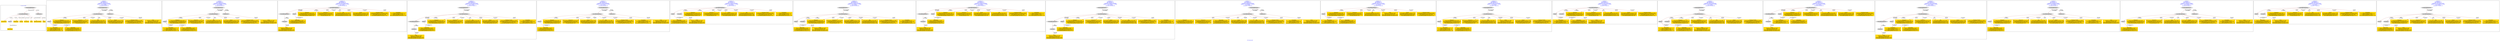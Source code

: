 digraph n0 {
fontcolor="blue"
remincross="true"
label="s22-s-moca.xml"
subgraph cluster_0 {
label="1-correct model"
n2[style="filled",color="white",fillcolor="lightgray",label="CulturalHeritageObject1"];
n3[shape="plaintext",style="filled",fillcolor="gold",label="creationDate"];
n4[style="filled",color="white",fillcolor="lightgray",label="Person1"];
n5[shape="plaintext",style="filled",fillcolor="gold",label="Dimensions"];
n6[shape="plaintext",style="filled",fillcolor="gold",label="Process"];
n7[shape="plaintext",style="filled",fillcolor="gold",label="Provenance"];
n8[shape="plaintext",style="filled",fillcolor="gold",label="title"];
n9[shape="plaintext",style="filled",fillcolor="gold",label="Assension_Number"];
n10[shape="plaintext",style="filled",fillcolor="gold",label="Artist_Name"];
n11[style="filled",color="white",fillcolor="lightgray",label="EuropeanaAggregation1"];
n12[style="filled",color="white",fillcolor="lightgray",label="WebResource1"];
n13[shape="plaintext",style="filled",fillcolor="gold",label="image"];
}
subgraph cluster_1 {
label="candidate 0\nlink coherence:1.0\nnode coherence:1.0\nconfidence:0.5429676373550832\nmapping score:0.6184892124516944\ncost:10.99942\n-precision:0.82-recall:0.82"
n15[style="filled",color="white",fillcolor="lightgray",label="CulturalHeritageObject1"];
n16[style="filled",color="white",fillcolor="lightgray",label="Person1"];
n17[style="filled",color="white",fillcolor="lightgray",label="EuropeanaAggregation1"];
n18[style="filled",color="white",fillcolor="lightgray",label="WebResource1"];
n19[shape="plaintext",style="filled",fillcolor="gold",label="Dimensions\n[CulturalHeritageObject,extent,0.782]\n[CulturalHeritageObject,accessionNumber,0.09]\n[CulturalHeritageObject,description,0.075]\n[CulturalHeritageObject,medium,0.053]"];
n20[shape="plaintext",style="filled",fillcolor="gold",label="Provenance\n[CulturalHeritageObject,provenance,0.527]\n[CulturalHeritageObject,title,0.203]\n[CulturalHeritageObject,description,0.138]\n[Concept,prefLabel,0.132]"];
n21[shape="plaintext",style="filled",fillcolor="gold",label="image\n[WebResource,classLink,0.498]\n[Document,classLink,0.428]\n[CulturalHeritageObject,provenance,0.047]\n[CulturalHeritageObject,description,0.027]"];
n22[shape="plaintext",style="filled",fillcolor="gold",label="creationDate\n[Person,dateOfDeath,0.41]\n[CulturalHeritageObject,created,0.338]\n[Person,dateOfBirth,0.136]\n[CulturalHeritageObject,provenance,0.116]"];
n23[shape="plaintext",style="filled",fillcolor="gold",label="title\n[CulturalHeritageObject,title,0.409]\n[CulturalHeritageObject,description,0.328]\n[Person,biographicalInformation,0.176]\n[CulturalHeritageObject,provenance,0.088]"];
n24[shape="plaintext",style="filled",fillcolor="gold",label="Process\n[CulturalHeritageObject,medium,0.749]\n[CulturalHeritageObject,description,0.123]\n[Person,biographicalInformation,0.068]\n[CulturalHeritageObject,title,0.06]"];
n25[shape="plaintext",style="filled",fillcolor="gold",label="Assension_Number\n[CulturalHeritageObject,provenance,0.499]\n[CulturalHeritageObject,accessionNumber,0.218]\n[CulturalHeritageObject,title,0.159]\n[CulturalHeritageObject,description,0.124]"];
n26[shape="plaintext",style="filled",fillcolor="gold",label="Artist_Name\n[Person,nameOfThePerson,0.469]\n[CulturalHeritageObject,rightsHolder,0.206]\n[CulturalHeritageObject,title,0.163]\n[CulturalHeritageObject,provenance,0.162]"];
}
subgraph cluster_2 {
label="candidate 1\nlink coherence:1.0\nnode coherence:1.0\nconfidence:0.5429676373550832\nmapping score:0.6184892124516944\ncost:10.99959\n-precision:0.82-recall:0.82"
n28[style="filled",color="white",fillcolor="lightgray",label="CulturalHeritageObject1"];
n29[style="filled",color="white",fillcolor="lightgray",label="Person1"];
n30[style="filled",color="white",fillcolor="lightgray",label="EuropeanaAggregation1"];
n31[style="filled",color="white",fillcolor="lightgray",label="WebResource2"];
n32[shape="plaintext",style="filled",fillcolor="gold",label="Dimensions\n[CulturalHeritageObject,extent,0.782]\n[CulturalHeritageObject,accessionNumber,0.09]\n[CulturalHeritageObject,description,0.075]\n[CulturalHeritageObject,medium,0.053]"];
n33[shape="plaintext",style="filled",fillcolor="gold",label="Provenance\n[CulturalHeritageObject,provenance,0.527]\n[CulturalHeritageObject,title,0.203]\n[CulturalHeritageObject,description,0.138]\n[Concept,prefLabel,0.132]"];
n34[shape="plaintext",style="filled",fillcolor="gold",label="creationDate\n[Person,dateOfDeath,0.41]\n[CulturalHeritageObject,created,0.338]\n[Person,dateOfBirth,0.136]\n[CulturalHeritageObject,provenance,0.116]"];
n35[shape="plaintext",style="filled",fillcolor="gold",label="title\n[CulturalHeritageObject,title,0.409]\n[CulturalHeritageObject,description,0.328]\n[Person,biographicalInformation,0.176]\n[CulturalHeritageObject,provenance,0.088]"];
n36[shape="plaintext",style="filled",fillcolor="gold",label="Process\n[CulturalHeritageObject,medium,0.749]\n[CulturalHeritageObject,description,0.123]\n[Person,biographicalInformation,0.068]\n[CulturalHeritageObject,title,0.06]"];
n37[shape="plaintext",style="filled",fillcolor="gold",label="Assension_Number\n[CulturalHeritageObject,provenance,0.499]\n[CulturalHeritageObject,accessionNumber,0.218]\n[CulturalHeritageObject,title,0.159]\n[CulturalHeritageObject,description,0.124]"];
n38[shape="plaintext",style="filled",fillcolor="gold",label="Artist_Name\n[Person,nameOfThePerson,0.469]\n[CulturalHeritageObject,rightsHolder,0.206]\n[CulturalHeritageObject,title,0.163]\n[CulturalHeritageObject,provenance,0.162]"];
n39[shape="plaintext",style="filled",fillcolor="gold",label="image\n[WebResource,classLink,0.498]\n[Document,classLink,0.428]\n[CulturalHeritageObject,provenance,0.047]\n[CulturalHeritageObject,description,0.027]"];
}
subgraph cluster_3 {
label="candidate 10\nlink coherence:1.0\nnode coherence:1.0\nconfidence:0.5251792267135249\nmapping score:0.6125597422378416\ncost:10.99974\n-precision:0.64-recall:0.64"
n41[style="filled",color="white",fillcolor="lightgray",label="CulturalHeritageObject1"];
n42[style="filled",color="white",fillcolor="lightgray",label="CulturalHeritageObject2"];
n43[style="filled",color="white",fillcolor="lightgray",label="Person1"];
n44[style="filled",color="white",fillcolor="lightgray",label="Document2"];
n45[shape="plaintext",style="filled",fillcolor="gold",label="Dimensions\n[CulturalHeritageObject,extent,0.782]\n[CulturalHeritageObject,accessionNumber,0.09]\n[CulturalHeritageObject,description,0.075]\n[CulturalHeritageObject,medium,0.053]"];
n46[shape="plaintext",style="filled",fillcolor="gold",label="image\n[WebResource,classLink,0.498]\n[Document,classLink,0.428]\n[CulturalHeritageObject,provenance,0.047]\n[CulturalHeritageObject,description,0.027]"];
n47[shape="plaintext",style="filled",fillcolor="gold",label="Provenance\n[CulturalHeritageObject,provenance,0.527]\n[CulturalHeritageObject,title,0.203]\n[CulturalHeritageObject,description,0.138]\n[Concept,prefLabel,0.132]"];
n48[shape="plaintext",style="filled",fillcolor="gold",label="title\n[CulturalHeritageObject,title,0.409]\n[CulturalHeritageObject,description,0.328]\n[Person,biographicalInformation,0.176]\n[CulturalHeritageObject,provenance,0.088]"];
n49[shape="plaintext",style="filled",fillcolor="gold",label="Process\n[CulturalHeritageObject,medium,0.749]\n[CulturalHeritageObject,description,0.123]\n[Person,biographicalInformation,0.068]\n[CulturalHeritageObject,title,0.06]"];
n50[shape="plaintext",style="filled",fillcolor="gold",label="Assension_Number\n[CulturalHeritageObject,provenance,0.499]\n[CulturalHeritageObject,accessionNumber,0.218]\n[CulturalHeritageObject,title,0.159]\n[CulturalHeritageObject,description,0.124]"];
n51[shape="plaintext",style="filled",fillcolor="gold",label="creationDate\n[Person,dateOfDeath,0.41]\n[CulturalHeritageObject,created,0.338]\n[Person,dateOfBirth,0.136]\n[CulturalHeritageObject,provenance,0.116]"];
n52[shape="plaintext",style="filled",fillcolor="gold",label="Artist_Name\n[Person,nameOfThePerson,0.469]\n[CulturalHeritageObject,rightsHolder,0.206]\n[CulturalHeritageObject,title,0.163]\n[CulturalHeritageObject,provenance,0.162]"];
}
subgraph cluster_4 {
label="candidate 11\nlink coherence:1.0\nnode coherence:1.0\nconfidence:0.5251792267135249\nmapping score:0.6125597422378416\ncost:11.99956\n-precision:0.67-recall:0.73"
n54[style="filled",color="white",fillcolor="lightgray",label="CulturalHeritageObject1"];
n55[style="filled",color="white",fillcolor="lightgray",label="CulturalHeritageObject2"];
n56[style="filled",color="white",fillcolor="lightgray",label="Person1"];
n57[style="filled",color="white",fillcolor="lightgray",label="Document2"];
n58[style="filled",color="white",fillcolor="lightgray",label="EuropeanaAggregation1"];
n59[shape="plaintext",style="filled",fillcolor="gold",label="Dimensions\n[CulturalHeritageObject,extent,0.782]\n[CulturalHeritageObject,accessionNumber,0.09]\n[CulturalHeritageObject,description,0.075]\n[CulturalHeritageObject,medium,0.053]"];
n60[shape="plaintext",style="filled",fillcolor="gold",label="image\n[WebResource,classLink,0.498]\n[Document,classLink,0.428]\n[CulturalHeritageObject,provenance,0.047]\n[CulturalHeritageObject,description,0.027]"];
n61[shape="plaintext",style="filled",fillcolor="gold",label="Provenance\n[CulturalHeritageObject,provenance,0.527]\n[CulturalHeritageObject,title,0.203]\n[CulturalHeritageObject,description,0.138]\n[Concept,prefLabel,0.132]"];
n62[shape="plaintext",style="filled",fillcolor="gold",label="title\n[CulturalHeritageObject,title,0.409]\n[CulturalHeritageObject,description,0.328]\n[Person,biographicalInformation,0.176]\n[CulturalHeritageObject,provenance,0.088]"];
n63[shape="plaintext",style="filled",fillcolor="gold",label="Process\n[CulturalHeritageObject,medium,0.749]\n[CulturalHeritageObject,description,0.123]\n[Person,biographicalInformation,0.068]\n[CulturalHeritageObject,title,0.06]"];
n64[shape="plaintext",style="filled",fillcolor="gold",label="Assension_Number\n[CulturalHeritageObject,provenance,0.499]\n[CulturalHeritageObject,accessionNumber,0.218]\n[CulturalHeritageObject,title,0.159]\n[CulturalHeritageObject,description,0.124]"];
n65[shape="plaintext",style="filled",fillcolor="gold",label="creationDate\n[Person,dateOfDeath,0.41]\n[CulturalHeritageObject,created,0.338]\n[Person,dateOfBirth,0.136]\n[CulturalHeritageObject,provenance,0.116]"];
n66[shape="plaintext",style="filled",fillcolor="gold",label="Artist_Name\n[Person,nameOfThePerson,0.469]\n[CulturalHeritageObject,rightsHolder,0.206]\n[CulturalHeritageObject,title,0.163]\n[CulturalHeritageObject,provenance,0.162]"];
}
subgraph cluster_5 {
label="candidate 12\nlink coherence:1.0\nnode coherence:1.0\nconfidence:0.5238755363430081\nmapping score:0.6121251787810027\ncost:10.99942\n-precision:0.82-recall:0.82"
n68[style="filled",color="white",fillcolor="lightgray",label="CulturalHeritageObject1"];
n69[style="filled",color="white",fillcolor="lightgray",label="Person1"];
n70[style="filled",color="white",fillcolor="lightgray",label="EuropeanaAggregation1"];
n71[style="filled",color="white",fillcolor="lightgray",label="WebResource1"];
n72[shape="plaintext",style="filled",fillcolor="gold",label="Dimensions\n[CulturalHeritageObject,extent,0.782]\n[CulturalHeritageObject,accessionNumber,0.09]\n[CulturalHeritageObject,description,0.075]\n[CulturalHeritageObject,medium,0.053]"];
n73[shape="plaintext",style="filled",fillcolor="gold",label="Provenance\n[CulturalHeritageObject,provenance,0.527]\n[CulturalHeritageObject,title,0.203]\n[CulturalHeritageObject,description,0.138]\n[Concept,prefLabel,0.132]"];
n74[shape="plaintext",style="filled",fillcolor="gold",label="image\n[WebResource,classLink,0.498]\n[Document,classLink,0.428]\n[CulturalHeritageObject,provenance,0.047]\n[CulturalHeritageObject,description,0.027]"];
n75[shape="plaintext",style="filled",fillcolor="gold",label="Process\n[CulturalHeritageObject,medium,0.749]\n[CulturalHeritageObject,description,0.123]\n[Person,biographicalInformation,0.068]\n[CulturalHeritageObject,title,0.06]"];
n76[shape="plaintext",style="filled",fillcolor="gold",label="title\n[CulturalHeritageObject,title,0.409]\n[CulturalHeritageObject,description,0.328]\n[Person,biographicalInformation,0.176]\n[CulturalHeritageObject,provenance,0.088]"];
n77[shape="plaintext",style="filled",fillcolor="gold",label="Assension_Number\n[CulturalHeritageObject,provenance,0.499]\n[CulturalHeritageObject,accessionNumber,0.218]\n[CulturalHeritageObject,title,0.159]\n[CulturalHeritageObject,description,0.124]"];
n78[shape="plaintext",style="filled",fillcolor="gold",label="creationDate\n[Person,dateOfDeath,0.41]\n[CulturalHeritageObject,created,0.338]\n[Person,dateOfBirth,0.136]\n[CulturalHeritageObject,provenance,0.116]"];
n79[shape="plaintext",style="filled",fillcolor="gold",label="Artist_Name\n[Person,nameOfThePerson,0.469]\n[CulturalHeritageObject,rightsHolder,0.206]\n[CulturalHeritageObject,title,0.163]\n[CulturalHeritageObject,provenance,0.162]"];
}
subgraph cluster_6 {
label="candidate 13\nlink coherence:1.0\nnode coherence:1.0\nconfidence:0.5150451513458683\nmapping score:0.6091817171152895\ncost:9.99974\n-precision:0.6-recall:0.55"
n81[style="filled",color="white",fillcolor="lightgray",label="CulturalHeritageObject1"];
n82[style="filled",color="white",fillcolor="lightgray",label="Person1"];
n83[style="filled",color="white",fillcolor="lightgray",label="Document1"];
n84[shape="plaintext",style="filled",fillcolor="gold",label="Dimensions\n[CulturalHeritageObject,extent,0.782]\n[CulturalHeritageObject,accessionNumber,0.09]\n[CulturalHeritageObject,description,0.075]\n[CulturalHeritageObject,medium,0.053]"];
n85[shape="plaintext",style="filled",fillcolor="gold",label="Provenance\n[CulturalHeritageObject,provenance,0.527]\n[CulturalHeritageObject,title,0.203]\n[CulturalHeritageObject,description,0.138]\n[Concept,prefLabel,0.132]"];
n86[shape="plaintext",style="filled",fillcolor="gold",label="image\n[WebResource,classLink,0.498]\n[Document,classLink,0.428]\n[CulturalHeritageObject,provenance,0.047]\n[CulturalHeritageObject,description,0.027]"];
n87[shape="plaintext",style="filled",fillcolor="gold",label="Process\n[CulturalHeritageObject,medium,0.749]\n[CulturalHeritageObject,description,0.123]\n[Person,biographicalInformation,0.068]\n[CulturalHeritageObject,title,0.06]"];
n88[shape="plaintext",style="filled",fillcolor="gold",label="title\n[CulturalHeritageObject,title,0.409]\n[CulturalHeritageObject,description,0.328]\n[Person,biographicalInformation,0.176]\n[CulturalHeritageObject,provenance,0.088]"];
n89[shape="plaintext",style="filled",fillcolor="gold",label="Assension_Number\n[CulturalHeritageObject,provenance,0.499]\n[CulturalHeritageObject,accessionNumber,0.218]\n[CulturalHeritageObject,title,0.159]\n[CulturalHeritageObject,description,0.124]"];
n90[shape="plaintext",style="filled",fillcolor="gold",label="creationDate\n[Person,dateOfDeath,0.41]\n[CulturalHeritageObject,created,0.338]\n[Person,dateOfBirth,0.136]\n[CulturalHeritageObject,provenance,0.116]"];
n91[shape="plaintext",style="filled",fillcolor="gold",label="Artist_Name\n[Person,nameOfThePerson,0.469]\n[CulturalHeritageObject,rightsHolder,0.206]\n[CulturalHeritageObject,title,0.163]\n[CulturalHeritageObject,provenance,0.162]"];
}
subgraph cluster_7 {
label="candidate 14\nlink coherence:1.0\nnode coherence:1.0\nconfidence:0.5150451513458683\nmapping score:0.6091817171152895\ncost:10.99956\n-precision:0.64-recall:0.64"
n93[style="filled",color="white",fillcolor="lightgray",label="CulturalHeritageObject1"];
n94[style="filled",color="white",fillcolor="lightgray",label="Person1"];
n95[style="filled",color="white",fillcolor="lightgray",label="Document1"];
n96[style="filled",color="white",fillcolor="lightgray",label="EuropeanaAggregation1"];
n97[shape="plaintext",style="filled",fillcolor="gold",label="Dimensions\n[CulturalHeritageObject,extent,0.782]\n[CulturalHeritageObject,accessionNumber,0.09]\n[CulturalHeritageObject,description,0.075]\n[CulturalHeritageObject,medium,0.053]"];
n98[shape="plaintext",style="filled",fillcolor="gold",label="Provenance\n[CulturalHeritageObject,provenance,0.527]\n[CulturalHeritageObject,title,0.203]\n[CulturalHeritageObject,description,0.138]\n[Concept,prefLabel,0.132]"];
n99[shape="plaintext",style="filled",fillcolor="gold",label="image\n[WebResource,classLink,0.498]\n[Document,classLink,0.428]\n[CulturalHeritageObject,provenance,0.047]\n[CulturalHeritageObject,description,0.027]"];
n100[shape="plaintext",style="filled",fillcolor="gold",label="Process\n[CulturalHeritageObject,medium,0.749]\n[CulturalHeritageObject,description,0.123]\n[Person,biographicalInformation,0.068]\n[CulturalHeritageObject,title,0.06]"];
n101[shape="plaintext",style="filled",fillcolor="gold",label="title\n[CulturalHeritageObject,title,0.409]\n[CulturalHeritageObject,description,0.328]\n[Person,biographicalInformation,0.176]\n[CulturalHeritageObject,provenance,0.088]"];
n102[shape="plaintext",style="filled",fillcolor="gold",label="Assension_Number\n[CulturalHeritageObject,provenance,0.499]\n[CulturalHeritageObject,accessionNumber,0.218]\n[CulturalHeritageObject,title,0.159]\n[CulturalHeritageObject,description,0.124]"];
n103[shape="plaintext",style="filled",fillcolor="gold",label="creationDate\n[Person,dateOfDeath,0.41]\n[CulturalHeritageObject,created,0.338]\n[Person,dateOfBirth,0.136]\n[CulturalHeritageObject,provenance,0.116]"];
n104[shape="plaintext",style="filled",fillcolor="gold",label="Artist_Name\n[Person,nameOfThePerson,0.469]\n[CulturalHeritageObject,rightsHolder,0.206]\n[CulturalHeritageObject,title,0.163]\n[CulturalHeritageObject,provenance,0.162]"];
}
subgraph cluster_8 {
label="candidate 15\nlink coherence:1.0\nnode coherence:1.0\nconfidence:0.5150451513458683\nmapping score:0.6091817171152895\ncost:10.99974\n-precision:0.55-recall:0.55"
n106[style="filled",color="white",fillcolor="lightgray",label="CulturalHeritageObject1"];
n107[style="filled",color="white",fillcolor="lightgray",label="CulturalHeritageObject2"];
n108[style="filled",color="white",fillcolor="lightgray",label="Person1"];
n109[style="filled",color="white",fillcolor="lightgray",label="Document2"];
n110[shape="plaintext",style="filled",fillcolor="gold",label="Dimensions\n[CulturalHeritageObject,extent,0.782]\n[CulturalHeritageObject,accessionNumber,0.09]\n[CulturalHeritageObject,description,0.075]\n[CulturalHeritageObject,medium,0.053]"];
n111[shape="plaintext",style="filled",fillcolor="gold",label="image\n[WebResource,classLink,0.498]\n[Document,classLink,0.428]\n[CulturalHeritageObject,provenance,0.047]\n[CulturalHeritageObject,description,0.027]"];
n112[shape="plaintext",style="filled",fillcolor="gold",label="Provenance\n[CulturalHeritageObject,provenance,0.527]\n[CulturalHeritageObject,title,0.203]\n[CulturalHeritageObject,description,0.138]\n[Concept,prefLabel,0.132]"];
n113[shape="plaintext",style="filled",fillcolor="gold",label="Process\n[CulturalHeritageObject,medium,0.749]\n[CulturalHeritageObject,description,0.123]\n[Person,biographicalInformation,0.068]\n[CulturalHeritageObject,title,0.06]"];
n114[shape="plaintext",style="filled",fillcolor="gold",label="title\n[CulturalHeritageObject,title,0.409]\n[CulturalHeritageObject,description,0.328]\n[Person,biographicalInformation,0.176]\n[CulturalHeritageObject,provenance,0.088]"];
n115[shape="plaintext",style="filled",fillcolor="gold",label="Assension_Number\n[CulturalHeritageObject,provenance,0.499]\n[CulturalHeritageObject,accessionNumber,0.218]\n[CulturalHeritageObject,title,0.159]\n[CulturalHeritageObject,description,0.124]"];
n116[shape="plaintext",style="filled",fillcolor="gold",label="creationDate\n[Person,dateOfDeath,0.41]\n[CulturalHeritageObject,created,0.338]\n[Person,dateOfBirth,0.136]\n[CulturalHeritageObject,provenance,0.116]"];
n117[shape="plaintext",style="filled",fillcolor="gold",label="Artist_Name\n[Person,nameOfThePerson,0.469]\n[CulturalHeritageObject,rightsHolder,0.206]\n[CulturalHeritageObject,title,0.163]\n[CulturalHeritageObject,provenance,0.162]"];
}
subgraph cluster_9 {
label="candidate 16\nlink coherence:1.0\nnode coherence:1.0\nconfidence:0.5150451513458683\nmapping score:0.6091817171152895\ncost:11.99956\n-precision:0.58-recall:0.64"
n119[style="filled",color="white",fillcolor="lightgray",label="CulturalHeritageObject1"];
n120[style="filled",color="white",fillcolor="lightgray",label="CulturalHeritageObject2"];
n121[style="filled",color="white",fillcolor="lightgray",label="Person1"];
n122[style="filled",color="white",fillcolor="lightgray",label="Document2"];
n123[style="filled",color="white",fillcolor="lightgray",label="EuropeanaAggregation1"];
n124[shape="plaintext",style="filled",fillcolor="gold",label="Dimensions\n[CulturalHeritageObject,extent,0.782]\n[CulturalHeritageObject,accessionNumber,0.09]\n[CulturalHeritageObject,description,0.075]\n[CulturalHeritageObject,medium,0.053]"];
n125[shape="plaintext",style="filled",fillcolor="gold",label="image\n[WebResource,classLink,0.498]\n[Document,classLink,0.428]\n[CulturalHeritageObject,provenance,0.047]\n[CulturalHeritageObject,description,0.027]"];
n126[shape="plaintext",style="filled",fillcolor="gold",label="Provenance\n[CulturalHeritageObject,provenance,0.527]\n[CulturalHeritageObject,title,0.203]\n[CulturalHeritageObject,description,0.138]\n[Concept,prefLabel,0.132]"];
n127[shape="plaintext",style="filled",fillcolor="gold",label="Process\n[CulturalHeritageObject,medium,0.749]\n[CulturalHeritageObject,description,0.123]\n[Person,biographicalInformation,0.068]\n[CulturalHeritageObject,title,0.06]"];
n128[shape="plaintext",style="filled",fillcolor="gold",label="title\n[CulturalHeritageObject,title,0.409]\n[CulturalHeritageObject,description,0.328]\n[Person,biographicalInformation,0.176]\n[CulturalHeritageObject,provenance,0.088]"];
n129[shape="plaintext",style="filled",fillcolor="gold",label="Assension_Number\n[CulturalHeritageObject,provenance,0.499]\n[CulturalHeritageObject,accessionNumber,0.218]\n[CulturalHeritageObject,title,0.159]\n[CulturalHeritageObject,description,0.124]"];
n130[shape="plaintext",style="filled",fillcolor="gold",label="creationDate\n[Person,dateOfDeath,0.41]\n[CulturalHeritageObject,created,0.338]\n[Person,dateOfBirth,0.136]\n[CulturalHeritageObject,provenance,0.116]"];
n131[shape="plaintext",style="filled",fillcolor="gold",label="Artist_Name\n[Person,nameOfThePerson,0.469]\n[CulturalHeritageObject,rightsHolder,0.206]\n[CulturalHeritageObject,title,0.163]\n[CulturalHeritageObject,provenance,0.162]"];
}
subgraph cluster_10 {
label="candidate 17\nlink coherence:1.0\nnode coherence:1.0\nconfidence:0.4855662727533048\nmapping score:0.6201887575844349\ncost:9.99964\n-precision:0.7-recall:0.64"
n133[style="filled",color="white",fillcolor="lightgray",label="EuropeanaAggregation1"];
n134[style="filled",color="white",fillcolor="lightgray",label="CulturalHeritageObject1"];
n135[style="filled",color="white",fillcolor="lightgray",label="WebResource1"];
n136[shape="plaintext",style="filled",fillcolor="gold",label="Dimensions\n[CulturalHeritageObject,extent,0.782]\n[CulturalHeritageObject,accessionNumber,0.09]\n[CulturalHeritageObject,description,0.075]\n[CulturalHeritageObject,medium,0.053]"];
n137[shape="plaintext",style="filled",fillcolor="gold",label="Provenance\n[CulturalHeritageObject,provenance,0.527]\n[CulturalHeritageObject,title,0.203]\n[CulturalHeritageObject,description,0.138]\n[Concept,prefLabel,0.132]"];
n138[shape="plaintext",style="filled",fillcolor="gold",label="image\n[WebResource,classLink,0.498]\n[Document,classLink,0.428]\n[CulturalHeritageObject,provenance,0.047]\n[CulturalHeritageObject,description,0.027]"];
n139[shape="plaintext",style="filled",fillcolor="gold",label="Artist_Name\n[Person,nameOfThePerson,0.469]\n[CulturalHeritageObject,rightsHolder,0.206]\n[CulturalHeritageObject,title,0.163]\n[CulturalHeritageObject,provenance,0.162]"];
n140[shape="plaintext",style="filled",fillcolor="gold",label="Process\n[CulturalHeritageObject,medium,0.749]\n[CulturalHeritageObject,description,0.123]\n[Person,biographicalInformation,0.068]\n[CulturalHeritageObject,title,0.06]"];
n141[shape="plaintext",style="filled",fillcolor="gold",label="title\n[CulturalHeritageObject,title,0.409]\n[CulturalHeritageObject,description,0.328]\n[Person,biographicalInformation,0.176]\n[CulturalHeritageObject,provenance,0.088]"];
n142[shape="plaintext",style="filled",fillcolor="gold",label="Assension_Number\n[CulturalHeritageObject,provenance,0.499]\n[CulturalHeritageObject,accessionNumber,0.218]\n[CulturalHeritageObject,title,0.159]\n[CulturalHeritageObject,description,0.124]"];
n143[shape="plaintext",style="filled",fillcolor="gold",label="creationDate\n[Person,dateOfDeath,0.41]\n[CulturalHeritageObject,created,0.338]\n[Person,dateOfBirth,0.136]\n[CulturalHeritageObject,provenance,0.116]"];
}
subgraph cluster_11 {
label="candidate 18\nlink coherence:1.0\nnode coherence:1.0\nconfidence:0.4841115717035093\nmapping score:0.6197038572345032\ncost:8.99978\n-precision:0.67-recall:0.55"
n145[style="filled",color="white",fillcolor="lightgray",label="CulturalHeritageObject1"];
n146[style="filled",color="white",fillcolor="lightgray",label="Person1"];
n147[shape="plaintext",style="filled",fillcolor="gold",label="Dimensions\n[CulturalHeritageObject,extent,0.782]\n[CulturalHeritageObject,accessionNumber,0.09]\n[CulturalHeritageObject,description,0.075]\n[CulturalHeritageObject,medium,0.053]"];
n148[shape="plaintext",style="filled",fillcolor="gold",label="Provenance\n[CulturalHeritageObject,provenance,0.527]\n[CulturalHeritageObject,title,0.203]\n[CulturalHeritageObject,description,0.138]\n[Concept,prefLabel,0.132]"];
n149[shape="plaintext",style="filled",fillcolor="gold",label="creationDate\n[Person,dateOfDeath,0.41]\n[CulturalHeritageObject,created,0.338]\n[Person,dateOfBirth,0.136]\n[CulturalHeritageObject,provenance,0.116]"];
n150[shape="plaintext",style="filled",fillcolor="gold",label="title\n[CulturalHeritageObject,title,0.409]\n[CulturalHeritageObject,description,0.328]\n[Person,biographicalInformation,0.176]\n[CulturalHeritageObject,provenance,0.088]"];
n151[shape="plaintext",style="filled",fillcolor="gold",label="image\n[WebResource,classLink,0.498]\n[Document,classLink,0.428]\n[CulturalHeritageObject,provenance,0.047]\n[CulturalHeritageObject,description,0.027]"];
n152[shape="plaintext",style="filled",fillcolor="gold",label="Process\n[CulturalHeritageObject,medium,0.749]\n[CulturalHeritageObject,description,0.123]\n[Person,biographicalInformation,0.068]\n[CulturalHeritageObject,title,0.06]"];
n153[shape="plaintext",style="filled",fillcolor="gold",label="Assension_Number\n[CulturalHeritageObject,provenance,0.499]\n[CulturalHeritageObject,accessionNumber,0.218]\n[CulturalHeritageObject,title,0.159]\n[CulturalHeritageObject,description,0.124]"];
n154[shape="plaintext",style="filled",fillcolor="gold",label="Artist_Name\n[Person,nameOfThePerson,0.469]\n[CulturalHeritageObject,rightsHolder,0.206]\n[CulturalHeritageObject,title,0.163]\n[CulturalHeritageObject,provenance,0.162]"];
}
subgraph cluster_12 {
label="candidate 19\nlink coherence:1.0\nnode coherence:1.0\nconfidence:0.4841115717035093\nmapping score:0.6197038572345032\ncost:9.9996\n-precision:0.7-recall:0.64"
n156[style="filled",color="white",fillcolor="lightgray",label="CulturalHeritageObject1"];
n157[style="filled",color="white",fillcolor="lightgray",label="Person1"];
n158[style="filled",color="white",fillcolor="lightgray",label="EuropeanaAggregation1"];
n159[shape="plaintext",style="filled",fillcolor="gold",label="Dimensions\n[CulturalHeritageObject,extent,0.782]\n[CulturalHeritageObject,accessionNumber,0.09]\n[CulturalHeritageObject,description,0.075]\n[CulturalHeritageObject,medium,0.053]"];
n160[shape="plaintext",style="filled",fillcolor="gold",label="Provenance\n[CulturalHeritageObject,provenance,0.527]\n[CulturalHeritageObject,title,0.203]\n[CulturalHeritageObject,description,0.138]\n[Concept,prefLabel,0.132]"];
n161[shape="plaintext",style="filled",fillcolor="gold",label="creationDate\n[Person,dateOfDeath,0.41]\n[CulturalHeritageObject,created,0.338]\n[Person,dateOfBirth,0.136]\n[CulturalHeritageObject,provenance,0.116]"];
n162[shape="plaintext",style="filled",fillcolor="gold",label="title\n[CulturalHeritageObject,title,0.409]\n[CulturalHeritageObject,description,0.328]\n[Person,biographicalInformation,0.176]\n[CulturalHeritageObject,provenance,0.088]"];
n163[shape="plaintext",style="filled",fillcolor="gold",label="image\n[WebResource,classLink,0.498]\n[Document,classLink,0.428]\n[CulturalHeritageObject,provenance,0.047]\n[CulturalHeritageObject,description,0.027]"];
n164[shape="plaintext",style="filled",fillcolor="gold",label="Process\n[CulturalHeritageObject,medium,0.749]\n[CulturalHeritageObject,description,0.123]\n[Person,biographicalInformation,0.068]\n[CulturalHeritageObject,title,0.06]"];
n165[shape="plaintext",style="filled",fillcolor="gold",label="Assension_Number\n[CulturalHeritageObject,provenance,0.499]\n[CulturalHeritageObject,accessionNumber,0.218]\n[CulturalHeritageObject,title,0.159]\n[CulturalHeritageObject,description,0.124]"];
n166[shape="plaintext",style="filled",fillcolor="gold",label="Artist_Name\n[Person,nameOfThePerson,0.469]\n[CulturalHeritageObject,rightsHolder,0.206]\n[CulturalHeritageObject,title,0.163]\n[CulturalHeritageObject,provenance,0.162]"];
}
subgraph cluster_13 {
label="candidate 2\nlink coherence:1.0\nnode coherence:1.0\nconfidence:0.5341372523579434\nmapping score:0.6155457507859811\ncost:9.99974\n-precision:0.6-recall:0.55"
n168[style="filled",color="white",fillcolor="lightgray",label="CulturalHeritageObject1"];
n169[style="filled",color="white",fillcolor="lightgray",label="Person1"];
n170[style="filled",color="white",fillcolor="lightgray",label="Document1"];
n171[shape="plaintext",style="filled",fillcolor="gold",label="Dimensions\n[CulturalHeritageObject,extent,0.782]\n[CulturalHeritageObject,accessionNumber,0.09]\n[CulturalHeritageObject,description,0.075]\n[CulturalHeritageObject,medium,0.053]"];
n172[shape="plaintext",style="filled",fillcolor="gold",label="Provenance\n[CulturalHeritageObject,provenance,0.527]\n[CulturalHeritageObject,title,0.203]\n[CulturalHeritageObject,description,0.138]\n[Concept,prefLabel,0.132]"];
n173[shape="plaintext",style="filled",fillcolor="gold",label="creationDate\n[Person,dateOfDeath,0.41]\n[CulturalHeritageObject,created,0.338]\n[Person,dateOfBirth,0.136]\n[CulturalHeritageObject,provenance,0.116]"];
n174[shape="plaintext",style="filled",fillcolor="gold",label="title\n[CulturalHeritageObject,title,0.409]\n[CulturalHeritageObject,description,0.328]\n[Person,biographicalInformation,0.176]\n[CulturalHeritageObject,provenance,0.088]"];
n175[shape="plaintext",style="filled",fillcolor="gold",label="image\n[WebResource,classLink,0.498]\n[Document,classLink,0.428]\n[CulturalHeritageObject,provenance,0.047]\n[CulturalHeritageObject,description,0.027]"];
n176[shape="plaintext",style="filled",fillcolor="gold",label="Process\n[CulturalHeritageObject,medium,0.749]\n[CulturalHeritageObject,description,0.123]\n[Person,biographicalInformation,0.068]\n[CulturalHeritageObject,title,0.06]"];
n177[shape="plaintext",style="filled",fillcolor="gold",label="Assension_Number\n[CulturalHeritageObject,provenance,0.499]\n[CulturalHeritageObject,accessionNumber,0.218]\n[CulturalHeritageObject,title,0.159]\n[CulturalHeritageObject,description,0.124]"];
n178[shape="plaintext",style="filled",fillcolor="gold",label="Artist_Name\n[Person,nameOfThePerson,0.469]\n[CulturalHeritageObject,rightsHolder,0.206]\n[CulturalHeritageObject,title,0.163]\n[CulturalHeritageObject,provenance,0.162]"];
}
subgraph cluster_14 {
label="candidate 3\nlink coherence:1.0\nnode coherence:1.0\nconfidence:0.5341372523579434\nmapping score:0.6155457507859811\ncost:10.99956\n-precision:0.64-recall:0.64"
n180[style="filled",color="white",fillcolor="lightgray",label="CulturalHeritageObject1"];
n181[style="filled",color="white",fillcolor="lightgray",label="Person1"];
n182[style="filled",color="white",fillcolor="lightgray",label="Document1"];
n183[style="filled",color="white",fillcolor="lightgray",label="EuropeanaAggregation1"];
n184[shape="plaintext",style="filled",fillcolor="gold",label="Dimensions\n[CulturalHeritageObject,extent,0.782]\n[CulturalHeritageObject,accessionNumber,0.09]\n[CulturalHeritageObject,description,0.075]\n[CulturalHeritageObject,medium,0.053]"];
n185[shape="plaintext",style="filled",fillcolor="gold",label="Provenance\n[CulturalHeritageObject,provenance,0.527]\n[CulturalHeritageObject,title,0.203]\n[CulturalHeritageObject,description,0.138]\n[Concept,prefLabel,0.132]"];
n186[shape="plaintext",style="filled",fillcolor="gold",label="creationDate\n[Person,dateOfDeath,0.41]\n[CulturalHeritageObject,created,0.338]\n[Person,dateOfBirth,0.136]\n[CulturalHeritageObject,provenance,0.116]"];
n187[shape="plaintext",style="filled",fillcolor="gold",label="title\n[CulturalHeritageObject,title,0.409]\n[CulturalHeritageObject,description,0.328]\n[Person,biographicalInformation,0.176]\n[CulturalHeritageObject,provenance,0.088]"];
n188[shape="plaintext",style="filled",fillcolor="gold",label="image\n[WebResource,classLink,0.498]\n[Document,classLink,0.428]\n[CulturalHeritageObject,provenance,0.047]\n[CulturalHeritageObject,description,0.027]"];
n189[shape="plaintext",style="filled",fillcolor="gold",label="Process\n[CulturalHeritageObject,medium,0.749]\n[CulturalHeritageObject,description,0.123]\n[Person,biographicalInformation,0.068]\n[CulturalHeritageObject,title,0.06]"];
n190[shape="plaintext",style="filled",fillcolor="gold",label="Assension_Number\n[CulturalHeritageObject,provenance,0.499]\n[CulturalHeritageObject,accessionNumber,0.218]\n[CulturalHeritageObject,title,0.159]\n[CulturalHeritageObject,description,0.124]"];
n191[shape="plaintext",style="filled",fillcolor="gold",label="Artist_Name\n[Person,nameOfThePerson,0.469]\n[CulturalHeritageObject,rightsHolder,0.206]\n[CulturalHeritageObject,title,0.163]\n[CulturalHeritageObject,provenance,0.162]"];
}
subgraph cluster_15 {
label="candidate 4\nlink coherence:1.0\nnode coherence:1.0\nconfidence:0.5341372523579434\nmapping score:0.6155457507859811\ncost:10.99974\n-precision:0.55-recall:0.55"
n193[style="filled",color="white",fillcolor="lightgray",label="CulturalHeritageObject1"];
n194[style="filled",color="white",fillcolor="lightgray",label="CulturalHeritageObject2"];
n195[style="filled",color="white",fillcolor="lightgray",label="Person1"];
n196[style="filled",color="white",fillcolor="lightgray",label="Document2"];
n197[shape="plaintext",style="filled",fillcolor="gold",label="Dimensions\n[CulturalHeritageObject,extent,0.782]\n[CulturalHeritageObject,accessionNumber,0.09]\n[CulturalHeritageObject,description,0.075]\n[CulturalHeritageObject,medium,0.053]"];
n198[shape="plaintext",style="filled",fillcolor="gold",label="image\n[WebResource,classLink,0.498]\n[Document,classLink,0.428]\n[CulturalHeritageObject,provenance,0.047]\n[CulturalHeritageObject,description,0.027]"];
n199[shape="plaintext",style="filled",fillcolor="gold",label="Provenance\n[CulturalHeritageObject,provenance,0.527]\n[CulturalHeritageObject,title,0.203]\n[CulturalHeritageObject,description,0.138]\n[Concept,prefLabel,0.132]"];
n200[shape="plaintext",style="filled",fillcolor="gold",label="creationDate\n[Person,dateOfDeath,0.41]\n[CulturalHeritageObject,created,0.338]\n[Person,dateOfBirth,0.136]\n[CulturalHeritageObject,provenance,0.116]"];
n201[shape="plaintext",style="filled",fillcolor="gold",label="title\n[CulturalHeritageObject,title,0.409]\n[CulturalHeritageObject,description,0.328]\n[Person,biographicalInformation,0.176]\n[CulturalHeritageObject,provenance,0.088]"];
n202[shape="plaintext",style="filled",fillcolor="gold",label="Process\n[CulturalHeritageObject,medium,0.749]\n[CulturalHeritageObject,description,0.123]\n[Person,biographicalInformation,0.068]\n[CulturalHeritageObject,title,0.06]"];
n203[shape="plaintext",style="filled",fillcolor="gold",label="Assension_Number\n[CulturalHeritageObject,provenance,0.499]\n[CulturalHeritageObject,accessionNumber,0.218]\n[CulturalHeritageObject,title,0.159]\n[CulturalHeritageObject,description,0.124]"];
n204[shape="plaintext",style="filled",fillcolor="gold",label="Artist_Name\n[Person,nameOfThePerson,0.469]\n[CulturalHeritageObject,rightsHolder,0.206]\n[CulturalHeritageObject,title,0.163]\n[CulturalHeritageObject,provenance,0.162]"];
}
subgraph cluster_16 {
label="candidate 5\nlink coherence:1.0\nnode coherence:1.0\nconfidence:0.5341372523579434\nmapping score:0.6155457507859811\ncost:11.99956\n-precision:0.58-recall:0.64"
n206[style="filled",color="white",fillcolor="lightgray",label="CulturalHeritageObject1"];
n207[style="filled",color="white",fillcolor="lightgray",label="CulturalHeritageObject2"];
n208[style="filled",color="white",fillcolor="lightgray",label="Person1"];
n209[style="filled",color="white",fillcolor="lightgray",label="Document2"];
n210[style="filled",color="white",fillcolor="lightgray",label="EuropeanaAggregation1"];
n211[shape="plaintext",style="filled",fillcolor="gold",label="Dimensions\n[CulturalHeritageObject,extent,0.782]\n[CulturalHeritageObject,accessionNumber,0.09]\n[CulturalHeritageObject,description,0.075]\n[CulturalHeritageObject,medium,0.053]"];
n212[shape="plaintext",style="filled",fillcolor="gold",label="image\n[WebResource,classLink,0.498]\n[Document,classLink,0.428]\n[CulturalHeritageObject,provenance,0.047]\n[CulturalHeritageObject,description,0.027]"];
n213[shape="plaintext",style="filled",fillcolor="gold",label="Provenance\n[CulturalHeritageObject,provenance,0.527]\n[CulturalHeritageObject,title,0.203]\n[CulturalHeritageObject,description,0.138]\n[Concept,prefLabel,0.132]"];
n214[shape="plaintext",style="filled",fillcolor="gold",label="creationDate\n[Person,dateOfDeath,0.41]\n[CulturalHeritageObject,created,0.338]\n[Person,dateOfBirth,0.136]\n[CulturalHeritageObject,provenance,0.116]"];
n215[shape="plaintext",style="filled",fillcolor="gold",label="title\n[CulturalHeritageObject,title,0.409]\n[CulturalHeritageObject,description,0.328]\n[Person,biographicalInformation,0.176]\n[CulturalHeritageObject,provenance,0.088]"];
n216[shape="plaintext",style="filled",fillcolor="gold",label="Process\n[CulturalHeritageObject,medium,0.749]\n[CulturalHeritageObject,description,0.123]\n[Person,biographicalInformation,0.068]\n[CulturalHeritageObject,title,0.06]"];
n217[shape="plaintext",style="filled",fillcolor="gold",label="Assension_Number\n[CulturalHeritageObject,provenance,0.499]\n[CulturalHeritageObject,accessionNumber,0.218]\n[CulturalHeritageObject,title,0.159]\n[CulturalHeritageObject,description,0.124]"];
n218[shape="plaintext",style="filled",fillcolor="gold",label="Artist_Name\n[Person,nameOfThePerson,0.469]\n[CulturalHeritageObject,rightsHolder,0.206]\n[CulturalHeritageObject,title,0.163]\n[CulturalHeritageObject,provenance,0.162]"];
}
subgraph cluster_17 {
label="candidate 6\nlink coherence:1.0\nnode coherence:1.0\nconfidence:0.5340096117106647\nmapping score:0.615503203903555\ncost:10.99942\n-precision:0.91-recall:0.91"
n220[style="filled",color="white",fillcolor="lightgray",label="CulturalHeritageObject1"];
n221[style="filled",color="white",fillcolor="lightgray",label="Person1"];
n222[style="filled",color="white",fillcolor="lightgray",label="EuropeanaAggregation1"];
n223[style="filled",color="white",fillcolor="lightgray",label="WebResource1"];
n224[shape="plaintext",style="filled",fillcolor="gold",label="Dimensions\n[CulturalHeritageObject,extent,0.782]\n[CulturalHeritageObject,accessionNumber,0.09]\n[CulturalHeritageObject,description,0.075]\n[CulturalHeritageObject,medium,0.053]"];
n225[shape="plaintext",style="filled",fillcolor="gold",label="Provenance\n[CulturalHeritageObject,provenance,0.527]\n[CulturalHeritageObject,title,0.203]\n[CulturalHeritageObject,description,0.138]\n[Concept,prefLabel,0.132]"];
n226[shape="plaintext",style="filled",fillcolor="gold",label="image\n[WebResource,classLink,0.498]\n[Document,classLink,0.428]\n[CulturalHeritageObject,provenance,0.047]\n[CulturalHeritageObject,description,0.027]"];
n227[shape="plaintext",style="filled",fillcolor="gold",label="title\n[CulturalHeritageObject,title,0.409]\n[CulturalHeritageObject,description,0.328]\n[Person,biographicalInformation,0.176]\n[CulturalHeritageObject,provenance,0.088]"];
n228[shape="plaintext",style="filled",fillcolor="gold",label="Process\n[CulturalHeritageObject,medium,0.749]\n[CulturalHeritageObject,description,0.123]\n[Person,biographicalInformation,0.068]\n[CulturalHeritageObject,title,0.06]"];
n229[shape="plaintext",style="filled",fillcolor="gold",label="Assension_Number\n[CulturalHeritageObject,provenance,0.499]\n[CulturalHeritageObject,accessionNumber,0.218]\n[CulturalHeritageObject,title,0.159]\n[CulturalHeritageObject,description,0.124]"];
n230[shape="plaintext",style="filled",fillcolor="gold",label="creationDate\n[Person,dateOfDeath,0.41]\n[CulturalHeritageObject,created,0.338]\n[Person,dateOfBirth,0.136]\n[CulturalHeritageObject,provenance,0.116]"];
n231[shape="plaintext",style="filled",fillcolor="gold",label="Artist_Name\n[Person,nameOfThePerson,0.469]\n[CulturalHeritageObject,rightsHolder,0.206]\n[CulturalHeritageObject,title,0.163]\n[CulturalHeritageObject,provenance,0.162]"];
}
subgraph cluster_18 {
label="candidate 7\nlink coherence:1.0\nnode coherence:1.0\nconfidence:0.5340096117106647\nmapping score:0.615503203903555\ncost:10.99959\n-precision:0.91-recall:0.91"
n233[style="filled",color="white",fillcolor="lightgray",label="CulturalHeritageObject1"];
n234[style="filled",color="white",fillcolor="lightgray",label="Person1"];
n235[style="filled",color="white",fillcolor="lightgray",label="EuropeanaAggregation1"];
n236[style="filled",color="white",fillcolor="lightgray",label="WebResource2"];
n237[shape="plaintext",style="filled",fillcolor="gold",label="Dimensions\n[CulturalHeritageObject,extent,0.782]\n[CulturalHeritageObject,accessionNumber,0.09]\n[CulturalHeritageObject,description,0.075]\n[CulturalHeritageObject,medium,0.053]"];
n238[shape="plaintext",style="filled",fillcolor="gold",label="Provenance\n[CulturalHeritageObject,provenance,0.527]\n[CulturalHeritageObject,title,0.203]\n[CulturalHeritageObject,description,0.138]\n[Concept,prefLabel,0.132]"];
n239[shape="plaintext",style="filled",fillcolor="gold",label="title\n[CulturalHeritageObject,title,0.409]\n[CulturalHeritageObject,description,0.328]\n[Person,biographicalInformation,0.176]\n[CulturalHeritageObject,provenance,0.088]"];
n240[shape="plaintext",style="filled",fillcolor="gold",label="Process\n[CulturalHeritageObject,medium,0.749]\n[CulturalHeritageObject,description,0.123]\n[Person,biographicalInformation,0.068]\n[CulturalHeritageObject,title,0.06]"];
n241[shape="plaintext",style="filled",fillcolor="gold",label="Assension_Number\n[CulturalHeritageObject,provenance,0.499]\n[CulturalHeritageObject,accessionNumber,0.218]\n[CulturalHeritageObject,title,0.159]\n[CulturalHeritageObject,description,0.124]"];
n242[shape="plaintext",style="filled",fillcolor="gold",label="creationDate\n[Person,dateOfDeath,0.41]\n[CulturalHeritageObject,created,0.338]\n[Person,dateOfBirth,0.136]\n[CulturalHeritageObject,provenance,0.116]"];
n243[shape="plaintext",style="filled",fillcolor="gold",label="Artist_Name\n[Person,nameOfThePerson,0.469]\n[CulturalHeritageObject,rightsHolder,0.206]\n[CulturalHeritageObject,title,0.163]\n[CulturalHeritageObject,provenance,0.162]"];
n244[shape="plaintext",style="filled",fillcolor="gold",label="image\n[WebResource,classLink,0.498]\n[Document,classLink,0.428]\n[CulturalHeritageObject,provenance,0.047]\n[CulturalHeritageObject,description,0.027]"];
}
subgraph cluster_19 {
label="candidate 8\nlink coherence:1.0\nnode coherence:1.0\nconfidence:0.5251792267135249\nmapping score:0.6125597422378416\ncost:9.99974\n-precision:0.7-recall:0.64"
n246[style="filled",color="white",fillcolor="lightgray",label="CulturalHeritageObject1"];
n247[style="filled",color="white",fillcolor="lightgray",label="Person1"];
n248[style="filled",color="white",fillcolor="lightgray",label="Document1"];
n249[shape="plaintext",style="filled",fillcolor="gold",label="Dimensions\n[CulturalHeritageObject,extent,0.782]\n[CulturalHeritageObject,accessionNumber,0.09]\n[CulturalHeritageObject,description,0.075]\n[CulturalHeritageObject,medium,0.053]"];
n250[shape="plaintext",style="filled",fillcolor="gold",label="Provenance\n[CulturalHeritageObject,provenance,0.527]\n[CulturalHeritageObject,title,0.203]\n[CulturalHeritageObject,description,0.138]\n[Concept,prefLabel,0.132]"];
n251[shape="plaintext",style="filled",fillcolor="gold",label="title\n[CulturalHeritageObject,title,0.409]\n[CulturalHeritageObject,description,0.328]\n[Person,biographicalInformation,0.176]\n[CulturalHeritageObject,provenance,0.088]"];
n252[shape="plaintext",style="filled",fillcolor="gold",label="image\n[WebResource,classLink,0.498]\n[Document,classLink,0.428]\n[CulturalHeritageObject,provenance,0.047]\n[CulturalHeritageObject,description,0.027]"];
n253[shape="plaintext",style="filled",fillcolor="gold",label="Process\n[CulturalHeritageObject,medium,0.749]\n[CulturalHeritageObject,description,0.123]\n[Person,biographicalInformation,0.068]\n[CulturalHeritageObject,title,0.06]"];
n254[shape="plaintext",style="filled",fillcolor="gold",label="Assension_Number\n[CulturalHeritageObject,provenance,0.499]\n[CulturalHeritageObject,accessionNumber,0.218]\n[CulturalHeritageObject,title,0.159]\n[CulturalHeritageObject,description,0.124]"];
n255[shape="plaintext",style="filled",fillcolor="gold",label="creationDate\n[Person,dateOfDeath,0.41]\n[CulturalHeritageObject,created,0.338]\n[Person,dateOfBirth,0.136]\n[CulturalHeritageObject,provenance,0.116]"];
n256[shape="plaintext",style="filled",fillcolor="gold",label="Artist_Name\n[Person,nameOfThePerson,0.469]\n[CulturalHeritageObject,rightsHolder,0.206]\n[CulturalHeritageObject,title,0.163]\n[CulturalHeritageObject,provenance,0.162]"];
}
subgraph cluster_20 {
label="candidate 9\nlink coherence:1.0\nnode coherence:1.0\nconfidence:0.5251792267135249\nmapping score:0.6125597422378416\ncost:10.99956\n-precision:0.73-recall:0.73"
n258[style="filled",color="white",fillcolor="lightgray",label="CulturalHeritageObject1"];
n259[style="filled",color="white",fillcolor="lightgray",label="Person1"];
n260[style="filled",color="white",fillcolor="lightgray",label="Document1"];
n261[style="filled",color="white",fillcolor="lightgray",label="EuropeanaAggregation1"];
n262[shape="plaintext",style="filled",fillcolor="gold",label="Dimensions\n[CulturalHeritageObject,extent,0.782]\n[CulturalHeritageObject,accessionNumber,0.09]\n[CulturalHeritageObject,description,0.075]\n[CulturalHeritageObject,medium,0.053]"];
n263[shape="plaintext",style="filled",fillcolor="gold",label="Provenance\n[CulturalHeritageObject,provenance,0.527]\n[CulturalHeritageObject,title,0.203]\n[CulturalHeritageObject,description,0.138]\n[Concept,prefLabel,0.132]"];
n264[shape="plaintext",style="filled",fillcolor="gold",label="title\n[CulturalHeritageObject,title,0.409]\n[CulturalHeritageObject,description,0.328]\n[Person,biographicalInformation,0.176]\n[CulturalHeritageObject,provenance,0.088]"];
n265[shape="plaintext",style="filled",fillcolor="gold",label="image\n[WebResource,classLink,0.498]\n[Document,classLink,0.428]\n[CulturalHeritageObject,provenance,0.047]\n[CulturalHeritageObject,description,0.027]"];
n266[shape="plaintext",style="filled",fillcolor="gold",label="Process\n[CulturalHeritageObject,medium,0.749]\n[CulturalHeritageObject,description,0.123]\n[Person,biographicalInformation,0.068]\n[CulturalHeritageObject,title,0.06]"];
n267[shape="plaintext",style="filled",fillcolor="gold",label="Assension_Number\n[CulturalHeritageObject,provenance,0.499]\n[CulturalHeritageObject,accessionNumber,0.218]\n[CulturalHeritageObject,title,0.159]\n[CulturalHeritageObject,description,0.124]"];
n268[shape="plaintext",style="filled",fillcolor="gold",label="creationDate\n[Person,dateOfDeath,0.41]\n[CulturalHeritageObject,created,0.338]\n[Person,dateOfBirth,0.136]\n[CulturalHeritageObject,provenance,0.116]"];
n269[shape="plaintext",style="filled",fillcolor="gold",label="Artist_Name\n[Person,nameOfThePerson,0.469]\n[CulturalHeritageObject,rightsHolder,0.206]\n[CulturalHeritageObject,title,0.163]\n[CulturalHeritageObject,provenance,0.162]"];
}
n2 -> n3[color="brown",fontcolor="black",label="created"]
n2 -> n4[color="brown",fontcolor="black",label="creator"]
n2 -> n5[color="brown",fontcolor="black",label="extent"]
n2 -> n6[color="brown",fontcolor="black",label="medium"]
n2 -> n7[color="brown",fontcolor="black",label="provenance"]
n2 -> n8[color="brown",fontcolor="black",label="title"]
n2 -> n9[color="brown",fontcolor="black",label="accessionNumber"]
n4 -> n10[color="brown",fontcolor="black",label="nameOfThePerson"]
n11 -> n2[color="brown",fontcolor="black",label="aggregatedCHO"]
n11 -> n12[color="brown",fontcolor="black",label="hasView"]
n12 -> n13[color="brown",fontcolor="black",label="classLink"]
n15 -> n16[color="brown",fontcolor="black",label="creator\nw=0.99978"]
n17 -> n15[color="brown",fontcolor="black",label="aggregatedCHO\nw=0.99982"]
n17 -> n18[color="brown",fontcolor="black",label="hasView\nw=0.99982"]
n15 -> n19[color="brown",fontcolor="black",label="extent\nw=1.0"]
n15 -> n20[color="brown",fontcolor="black",label="provenance\nw=1.0"]
n18 -> n21[color="brown",fontcolor="black",label="classLink\nw=1.0"]
n16 -> n22[color="brown",fontcolor="black",label="dateOfDeath\nw=1.0"]
n15 -> n23[color="brown",fontcolor="black",label="title\nw=1.0"]
n15 -> n24[color="brown",fontcolor="black",label="medium\nw=1.0"]
n15 -> n25[color="brown",fontcolor="black",label="provenance\nw=1.0"]
n16 -> n26[color="brown",fontcolor="black",label="nameOfThePerson\nw=1.0"]
n28 -> n29[color="brown",fontcolor="black",label="creator\nw=0.99978"]
n30 -> n28[color="brown",fontcolor="black",label="aggregatedCHO\nw=0.99982"]
n30 -> n31[color="brown",fontcolor="black",label="hasView\nw=0.99999"]
n28 -> n32[color="brown",fontcolor="black",label="extent\nw=1.0"]
n28 -> n33[color="brown",fontcolor="black",label="provenance\nw=1.0"]
n29 -> n34[color="brown",fontcolor="black",label="dateOfDeath\nw=1.0"]
n28 -> n35[color="brown",fontcolor="black",label="title\nw=1.0"]
n28 -> n36[color="brown",fontcolor="black",label="medium\nw=1.0"]
n28 -> n37[color="brown",fontcolor="black",label="provenance\nw=1.0"]
n29 -> n38[color="brown",fontcolor="black",label="nameOfThePerson\nw=1.0"]
n31 -> n39[color="brown",fontcolor="black",label="classLink\nw=1.0"]
n41 -> n42[color="brown",fontcolor="black",label="isRelatedTo\nw=0.99997"]
n41 -> n43[color="brown",fontcolor="black",label="creator\nw=0.99978"]
n42 -> n44[color="brown",fontcolor="black",label="page\nw=0.99999"]
n41 -> n45[color="brown",fontcolor="black",label="extent\nw=1.0"]
n44 -> n46[color="brown",fontcolor="black",label="classLink\nw=1.0"]
n41 -> n47[color="brown",fontcolor="black",label="provenance\nw=1.0"]
n41 -> n48[color="brown",fontcolor="black",label="title\nw=1.0"]
n41 -> n49[color="brown",fontcolor="black",label="medium\nw=1.0"]
n41 -> n50[color="brown",fontcolor="black",label="provenance\nw=1.0"]
n41 -> n51[color="brown",fontcolor="black",label="created\nw=1.0"]
n43 -> n52[color="brown",fontcolor="black",label="nameOfThePerson\nw=1.0"]
n54 -> n55[color="brown",fontcolor="black",label="isRelatedTo\nw=0.99997"]
n54 -> n56[color="brown",fontcolor="black",label="creator\nw=0.99978"]
n55 -> n57[color="brown",fontcolor="black",label="page\nw=0.99999"]
n58 -> n54[color="brown",fontcolor="black",label="aggregatedCHO\nw=0.99982"]
n54 -> n59[color="brown",fontcolor="black",label="extent\nw=1.0"]
n57 -> n60[color="brown",fontcolor="black",label="classLink\nw=1.0"]
n54 -> n61[color="brown",fontcolor="black",label="provenance\nw=1.0"]
n54 -> n62[color="brown",fontcolor="black",label="title\nw=1.0"]
n54 -> n63[color="brown",fontcolor="black",label="medium\nw=1.0"]
n54 -> n64[color="brown",fontcolor="black",label="provenance\nw=1.0"]
n54 -> n65[color="brown",fontcolor="black",label="created\nw=1.0"]
n56 -> n66[color="brown",fontcolor="black",label="nameOfThePerson\nw=1.0"]
n68 -> n69[color="brown",fontcolor="black",label="creator\nw=0.99978"]
n70 -> n68[color="brown",fontcolor="black",label="aggregatedCHO\nw=0.99982"]
n70 -> n71[color="brown",fontcolor="black",label="hasView\nw=0.99982"]
n68 -> n72[color="brown",fontcolor="black",label="extent\nw=1.0"]
n68 -> n73[color="brown",fontcolor="black",label="provenance\nw=1.0"]
n71 -> n74[color="brown",fontcolor="black",label="classLink\nw=1.0"]
n68 -> n75[color="brown",fontcolor="black",label="medium\nw=1.0"]
n68 -> n76[color="brown",fontcolor="black",label="description\nw=1.0"]
n68 -> n77[color="brown",fontcolor="black",label="provenance\nw=1.0"]
n68 -> n78[color="brown",fontcolor="black",label="created\nw=1.0"]
n69 -> n79[color="brown",fontcolor="black",label="nameOfThePerson\nw=1.0"]
n81 -> n82[color="brown",fontcolor="black",label="creator\nw=0.99978"]
n81 -> n83[color="brown",fontcolor="black",label="page\nw=0.99996"]
n81 -> n84[color="brown",fontcolor="black",label="extent\nw=1.0"]
n81 -> n85[color="brown",fontcolor="black",label="provenance\nw=1.0"]
n83 -> n86[color="brown",fontcolor="black",label="classLink\nw=1.0"]
n81 -> n87[color="brown",fontcolor="black",label="medium\nw=1.0"]
n81 -> n88[color="brown",fontcolor="black",label="description\nw=1.0"]
n81 -> n89[color="brown",fontcolor="black",label="provenance\nw=1.0"]
n81 -> n90[color="brown",fontcolor="black",label="created\nw=1.0"]
n82 -> n91[color="brown",fontcolor="black",label="nameOfThePerson\nw=1.0"]
n93 -> n94[color="brown",fontcolor="black",label="creator\nw=0.99978"]
n93 -> n95[color="brown",fontcolor="black",label="page\nw=0.99996"]
n96 -> n93[color="brown",fontcolor="black",label="aggregatedCHO\nw=0.99982"]
n93 -> n97[color="brown",fontcolor="black",label="extent\nw=1.0"]
n93 -> n98[color="brown",fontcolor="black",label="provenance\nw=1.0"]
n95 -> n99[color="brown",fontcolor="black",label="classLink\nw=1.0"]
n93 -> n100[color="brown",fontcolor="black",label="medium\nw=1.0"]
n93 -> n101[color="brown",fontcolor="black",label="description\nw=1.0"]
n93 -> n102[color="brown",fontcolor="black",label="provenance\nw=1.0"]
n93 -> n103[color="brown",fontcolor="black",label="created\nw=1.0"]
n94 -> n104[color="brown",fontcolor="black",label="nameOfThePerson\nw=1.0"]
n106 -> n107[color="brown",fontcolor="black",label="isRelatedTo\nw=0.99997"]
n106 -> n108[color="brown",fontcolor="black",label="creator\nw=0.99978"]
n107 -> n109[color="brown",fontcolor="black",label="page\nw=0.99999"]
n106 -> n110[color="brown",fontcolor="black",label="extent\nw=1.0"]
n109 -> n111[color="brown",fontcolor="black",label="classLink\nw=1.0"]
n106 -> n112[color="brown",fontcolor="black",label="provenance\nw=1.0"]
n106 -> n113[color="brown",fontcolor="black",label="medium\nw=1.0"]
n106 -> n114[color="brown",fontcolor="black",label="description\nw=1.0"]
n106 -> n115[color="brown",fontcolor="black",label="provenance\nw=1.0"]
n106 -> n116[color="brown",fontcolor="black",label="created\nw=1.0"]
n108 -> n117[color="brown",fontcolor="black",label="nameOfThePerson\nw=1.0"]
n119 -> n120[color="brown",fontcolor="black",label="isRelatedTo\nw=0.99997"]
n119 -> n121[color="brown",fontcolor="black",label="creator\nw=0.99978"]
n120 -> n122[color="brown",fontcolor="black",label="page\nw=0.99999"]
n123 -> n119[color="brown",fontcolor="black",label="aggregatedCHO\nw=0.99982"]
n119 -> n124[color="brown",fontcolor="black",label="extent\nw=1.0"]
n122 -> n125[color="brown",fontcolor="black",label="classLink\nw=1.0"]
n119 -> n126[color="brown",fontcolor="black",label="provenance\nw=1.0"]
n119 -> n127[color="brown",fontcolor="black",label="medium\nw=1.0"]
n119 -> n128[color="brown",fontcolor="black",label="description\nw=1.0"]
n119 -> n129[color="brown",fontcolor="black",label="provenance\nw=1.0"]
n119 -> n130[color="brown",fontcolor="black",label="created\nw=1.0"]
n121 -> n131[color="brown",fontcolor="black",label="nameOfThePerson\nw=1.0"]
n133 -> n134[color="brown",fontcolor="black",label="aggregatedCHO\nw=0.99982"]
n133 -> n135[color="brown",fontcolor="black",label="hasView\nw=0.99982"]
n134 -> n136[color="brown",fontcolor="black",label="extent\nw=1.0"]
n134 -> n137[color="brown",fontcolor="black",label="provenance\nw=1.0"]
n135 -> n138[color="brown",fontcolor="black",label="classLink\nw=1.0"]
n134 -> n139[color="brown",fontcolor="black",label="title\nw=1.0"]
n134 -> n140[color="brown",fontcolor="black",label="medium\nw=1.0"]
n134 -> n141[color="brown",fontcolor="black",label="description\nw=1.0"]
n134 -> n142[color="brown",fontcolor="black",label="provenance\nw=1.0"]
n134 -> n143[color="brown",fontcolor="black",label="created\nw=1.0"]
n145 -> n146[color="brown",fontcolor="black",label="creator\nw=0.99978"]
n145 -> n147[color="brown",fontcolor="black",label="extent\nw=1.0"]
n145 -> n148[color="brown",fontcolor="black",label="provenance\nw=1.0"]
n146 -> n149[color="brown",fontcolor="black",label="dateOfDeath\nw=1.0"]
n145 -> n150[color="brown",fontcolor="black",label="title\nw=1.0"]
n145 -> n151[color="brown",fontcolor="black",label="description\nw=1.0"]
n145 -> n152[color="brown",fontcolor="black",label="medium\nw=1.0"]
n145 -> n153[color="brown",fontcolor="black",label="provenance\nw=1.0"]
n146 -> n154[color="brown",fontcolor="black",label="nameOfThePerson\nw=1.0"]
n156 -> n157[color="brown",fontcolor="black",label="creator\nw=0.99978"]
n158 -> n156[color="brown",fontcolor="black",label="aggregatedCHO\nw=0.99982"]
n156 -> n159[color="brown",fontcolor="black",label="extent\nw=1.0"]
n156 -> n160[color="brown",fontcolor="black",label="provenance\nw=1.0"]
n157 -> n161[color="brown",fontcolor="black",label="dateOfDeath\nw=1.0"]
n156 -> n162[color="brown",fontcolor="black",label="title\nw=1.0"]
n156 -> n163[color="brown",fontcolor="black",label="description\nw=1.0"]
n156 -> n164[color="brown",fontcolor="black",label="medium\nw=1.0"]
n156 -> n165[color="brown",fontcolor="black",label="provenance\nw=1.0"]
n157 -> n166[color="brown",fontcolor="black",label="nameOfThePerson\nw=1.0"]
n168 -> n169[color="brown",fontcolor="black",label="creator\nw=0.99978"]
n168 -> n170[color="brown",fontcolor="black",label="page\nw=0.99996"]
n168 -> n171[color="brown",fontcolor="black",label="extent\nw=1.0"]
n168 -> n172[color="brown",fontcolor="black",label="provenance\nw=1.0"]
n169 -> n173[color="brown",fontcolor="black",label="dateOfDeath\nw=1.0"]
n168 -> n174[color="brown",fontcolor="black",label="title\nw=1.0"]
n170 -> n175[color="brown",fontcolor="black",label="classLink\nw=1.0"]
n168 -> n176[color="brown",fontcolor="black",label="medium\nw=1.0"]
n168 -> n177[color="brown",fontcolor="black",label="provenance\nw=1.0"]
n169 -> n178[color="brown",fontcolor="black",label="nameOfThePerson\nw=1.0"]
n180 -> n181[color="brown",fontcolor="black",label="creator\nw=0.99978"]
n180 -> n182[color="brown",fontcolor="black",label="page\nw=0.99996"]
n183 -> n180[color="brown",fontcolor="black",label="aggregatedCHO\nw=0.99982"]
n180 -> n184[color="brown",fontcolor="black",label="extent\nw=1.0"]
n180 -> n185[color="brown",fontcolor="black",label="provenance\nw=1.0"]
n181 -> n186[color="brown",fontcolor="black",label="dateOfDeath\nw=1.0"]
n180 -> n187[color="brown",fontcolor="black",label="title\nw=1.0"]
n182 -> n188[color="brown",fontcolor="black",label="classLink\nw=1.0"]
n180 -> n189[color="brown",fontcolor="black",label="medium\nw=1.0"]
n180 -> n190[color="brown",fontcolor="black",label="provenance\nw=1.0"]
n181 -> n191[color="brown",fontcolor="black",label="nameOfThePerson\nw=1.0"]
n193 -> n194[color="brown",fontcolor="black",label="isRelatedTo\nw=0.99997"]
n193 -> n195[color="brown",fontcolor="black",label="creator\nw=0.99978"]
n194 -> n196[color="brown",fontcolor="black",label="page\nw=0.99999"]
n193 -> n197[color="brown",fontcolor="black",label="extent\nw=1.0"]
n196 -> n198[color="brown",fontcolor="black",label="classLink\nw=1.0"]
n193 -> n199[color="brown",fontcolor="black",label="provenance\nw=1.0"]
n195 -> n200[color="brown",fontcolor="black",label="dateOfDeath\nw=1.0"]
n193 -> n201[color="brown",fontcolor="black",label="title\nw=1.0"]
n193 -> n202[color="brown",fontcolor="black",label="medium\nw=1.0"]
n193 -> n203[color="brown",fontcolor="black",label="provenance\nw=1.0"]
n195 -> n204[color="brown",fontcolor="black",label="nameOfThePerson\nw=1.0"]
n206 -> n207[color="brown",fontcolor="black",label="isRelatedTo\nw=0.99997"]
n206 -> n208[color="brown",fontcolor="black",label="creator\nw=0.99978"]
n207 -> n209[color="brown",fontcolor="black",label="page\nw=0.99999"]
n210 -> n206[color="brown",fontcolor="black",label="aggregatedCHO\nw=0.99982"]
n206 -> n211[color="brown",fontcolor="black",label="extent\nw=1.0"]
n209 -> n212[color="brown",fontcolor="black",label="classLink\nw=1.0"]
n206 -> n213[color="brown",fontcolor="black",label="provenance\nw=1.0"]
n208 -> n214[color="brown",fontcolor="black",label="dateOfDeath\nw=1.0"]
n206 -> n215[color="brown",fontcolor="black",label="title\nw=1.0"]
n206 -> n216[color="brown",fontcolor="black",label="medium\nw=1.0"]
n206 -> n217[color="brown",fontcolor="black",label="provenance\nw=1.0"]
n208 -> n218[color="brown",fontcolor="black",label="nameOfThePerson\nw=1.0"]
n220 -> n221[color="brown",fontcolor="black",label="creator\nw=0.99978"]
n222 -> n220[color="brown",fontcolor="black",label="aggregatedCHO\nw=0.99982"]
n222 -> n223[color="brown",fontcolor="black",label="hasView\nw=0.99982"]
n220 -> n224[color="brown",fontcolor="black",label="extent\nw=1.0"]
n220 -> n225[color="brown",fontcolor="black",label="provenance\nw=1.0"]
n223 -> n226[color="brown",fontcolor="black",label="classLink\nw=1.0"]
n220 -> n227[color="brown",fontcolor="black",label="title\nw=1.0"]
n220 -> n228[color="brown",fontcolor="black",label="medium\nw=1.0"]
n220 -> n229[color="brown",fontcolor="black",label="provenance\nw=1.0"]
n220 -> n230[color="brown",fontcolor="black",label="created\nw=1.0"]
n221 -> n231[color="brown",fontcolor="black",label="nameOfThePerson\nw=1.0"]
n233 -> n234[color="brown",fontcolor="black",label="creator\nw=0.99978"]
n235 -> n233[color="brown",fontcolor="black",label="aggregatedCHO\nw=0.99982"]
n235 -> n236[color="brown",fontcolor="black",label="hasView\nw=0.99999"]
n233 -> n237[color="brown",fontcolor="black",label="extent\nw=1.0"]
n233 -> n238[color="brown",fontcolor="black",label="provenance\nw=1.0"]
n233 -> n239[color="brown",fontcolor="black",label="title\nw=1.0"]
n233 -> n240[color="brown",fontcolor="black",label="medium\nw=1.0"]
n233 -> n241[color="brown",fontcolor="black",label="provenance\nw=1.0"]
n233 -> n242[color="brown",fontcolor="black",label="created\nw=1.0"]
n234 -> n243[color="brown",fontcolor="black",label="nameOfThePerson\nw=1.0"]
n236 -> n244[color="brown",fontcolor="black",label="classLink\nw=1.0"]
n246 -> n247[color="brown",fontcolor="black",label="creator\nw=0.99978"]
n246 -> n248[color="brown",fontcolor="black",label="page\nw=0.99996"]
n246 -> n249[color="brown",fontcolor="black",label="extent\nw=1.0"]
n246 -> n250[color="brown",fontcolor="black",label="provenance\nw=1.0"]
n246 -> n251[color="brown",fontcolor="black",label="title\nw=1.0"]
n248 -> n252[color="brown",fontcolor="black",label="classLink\nw=1.0"]
n246 -> n253[color="brown",fontcolor="black",label="medium\nw=1.0"]
n246 -> n254[color="brown",fontcolor="black",label="provenance\nw=1.0"]
n246 -> n255[color="brown",fontcolor="black",label="created\nw=1.0"]
n247 -> n256[color="brown",fontcolor="black",label="nameOfThePerson\nw=1.0"]
n258 -> n259[color="brown",fontcolor="black",label="creator\nw=0.99978"]
n258 -> n260[color="brown",fontcolor="black",label="page\nw=0.99996"]
n261 -> n258[color="brown",fontcolor="black",label="aggregatedCHO\nw=0.99982"]
n258 -> n262[color="brown",fontcolor="black",label="extent\nw=1.0"]
n258 -> n263[color="brown",fontcolor="black",label="provenance\nw=1.0"]
n258 -> n264[color="brown",fontcolor="black",label="title\nw=1.0"]
n260 -> n265[color="brown",fontcolor="black",label="classLink\nw=1.0"]
n258 -> n266[color="brown",fontcolor="black",label="medium\nw=1.0"]
n258 -> n267[color="brown",fontcolor="black",label="provenance\nw=1.0"]
n258 -> n268[color="brown",fontcolor="black",label="created\nw=1.0"]
n259 -> n269[color="brown",fontcolor="black",label="nameOfThePerson\nw=1.0"]
}
